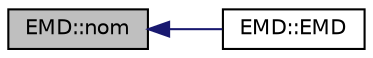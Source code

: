 digraph "EMD::nom"
{
  edge [fontname="Helvetica",fontsize="10",labelfontname="Helvetica",labelfontsize="10"];
  node [fontname="Helvetica",fontsize="10",shape=record];
  rankdir="LR";
  Node1 [label="EMD::nom",height=0.2,width=0.4,color="black", fillcolor="grey75", style="filled", fontcolor="black"];
  Node1 -> Node2 [dir="back",color="midnightblue",fontsize="10",style="solid",fontname="Helvetica"];
  Node2 [label="EMD::EMD",height=0.2,width=0.4,color="black", fillcolor="white", style="filled",URL="$class_e_m_d.html#ab77285f553e7476e81c119a229a472a6"];
}
